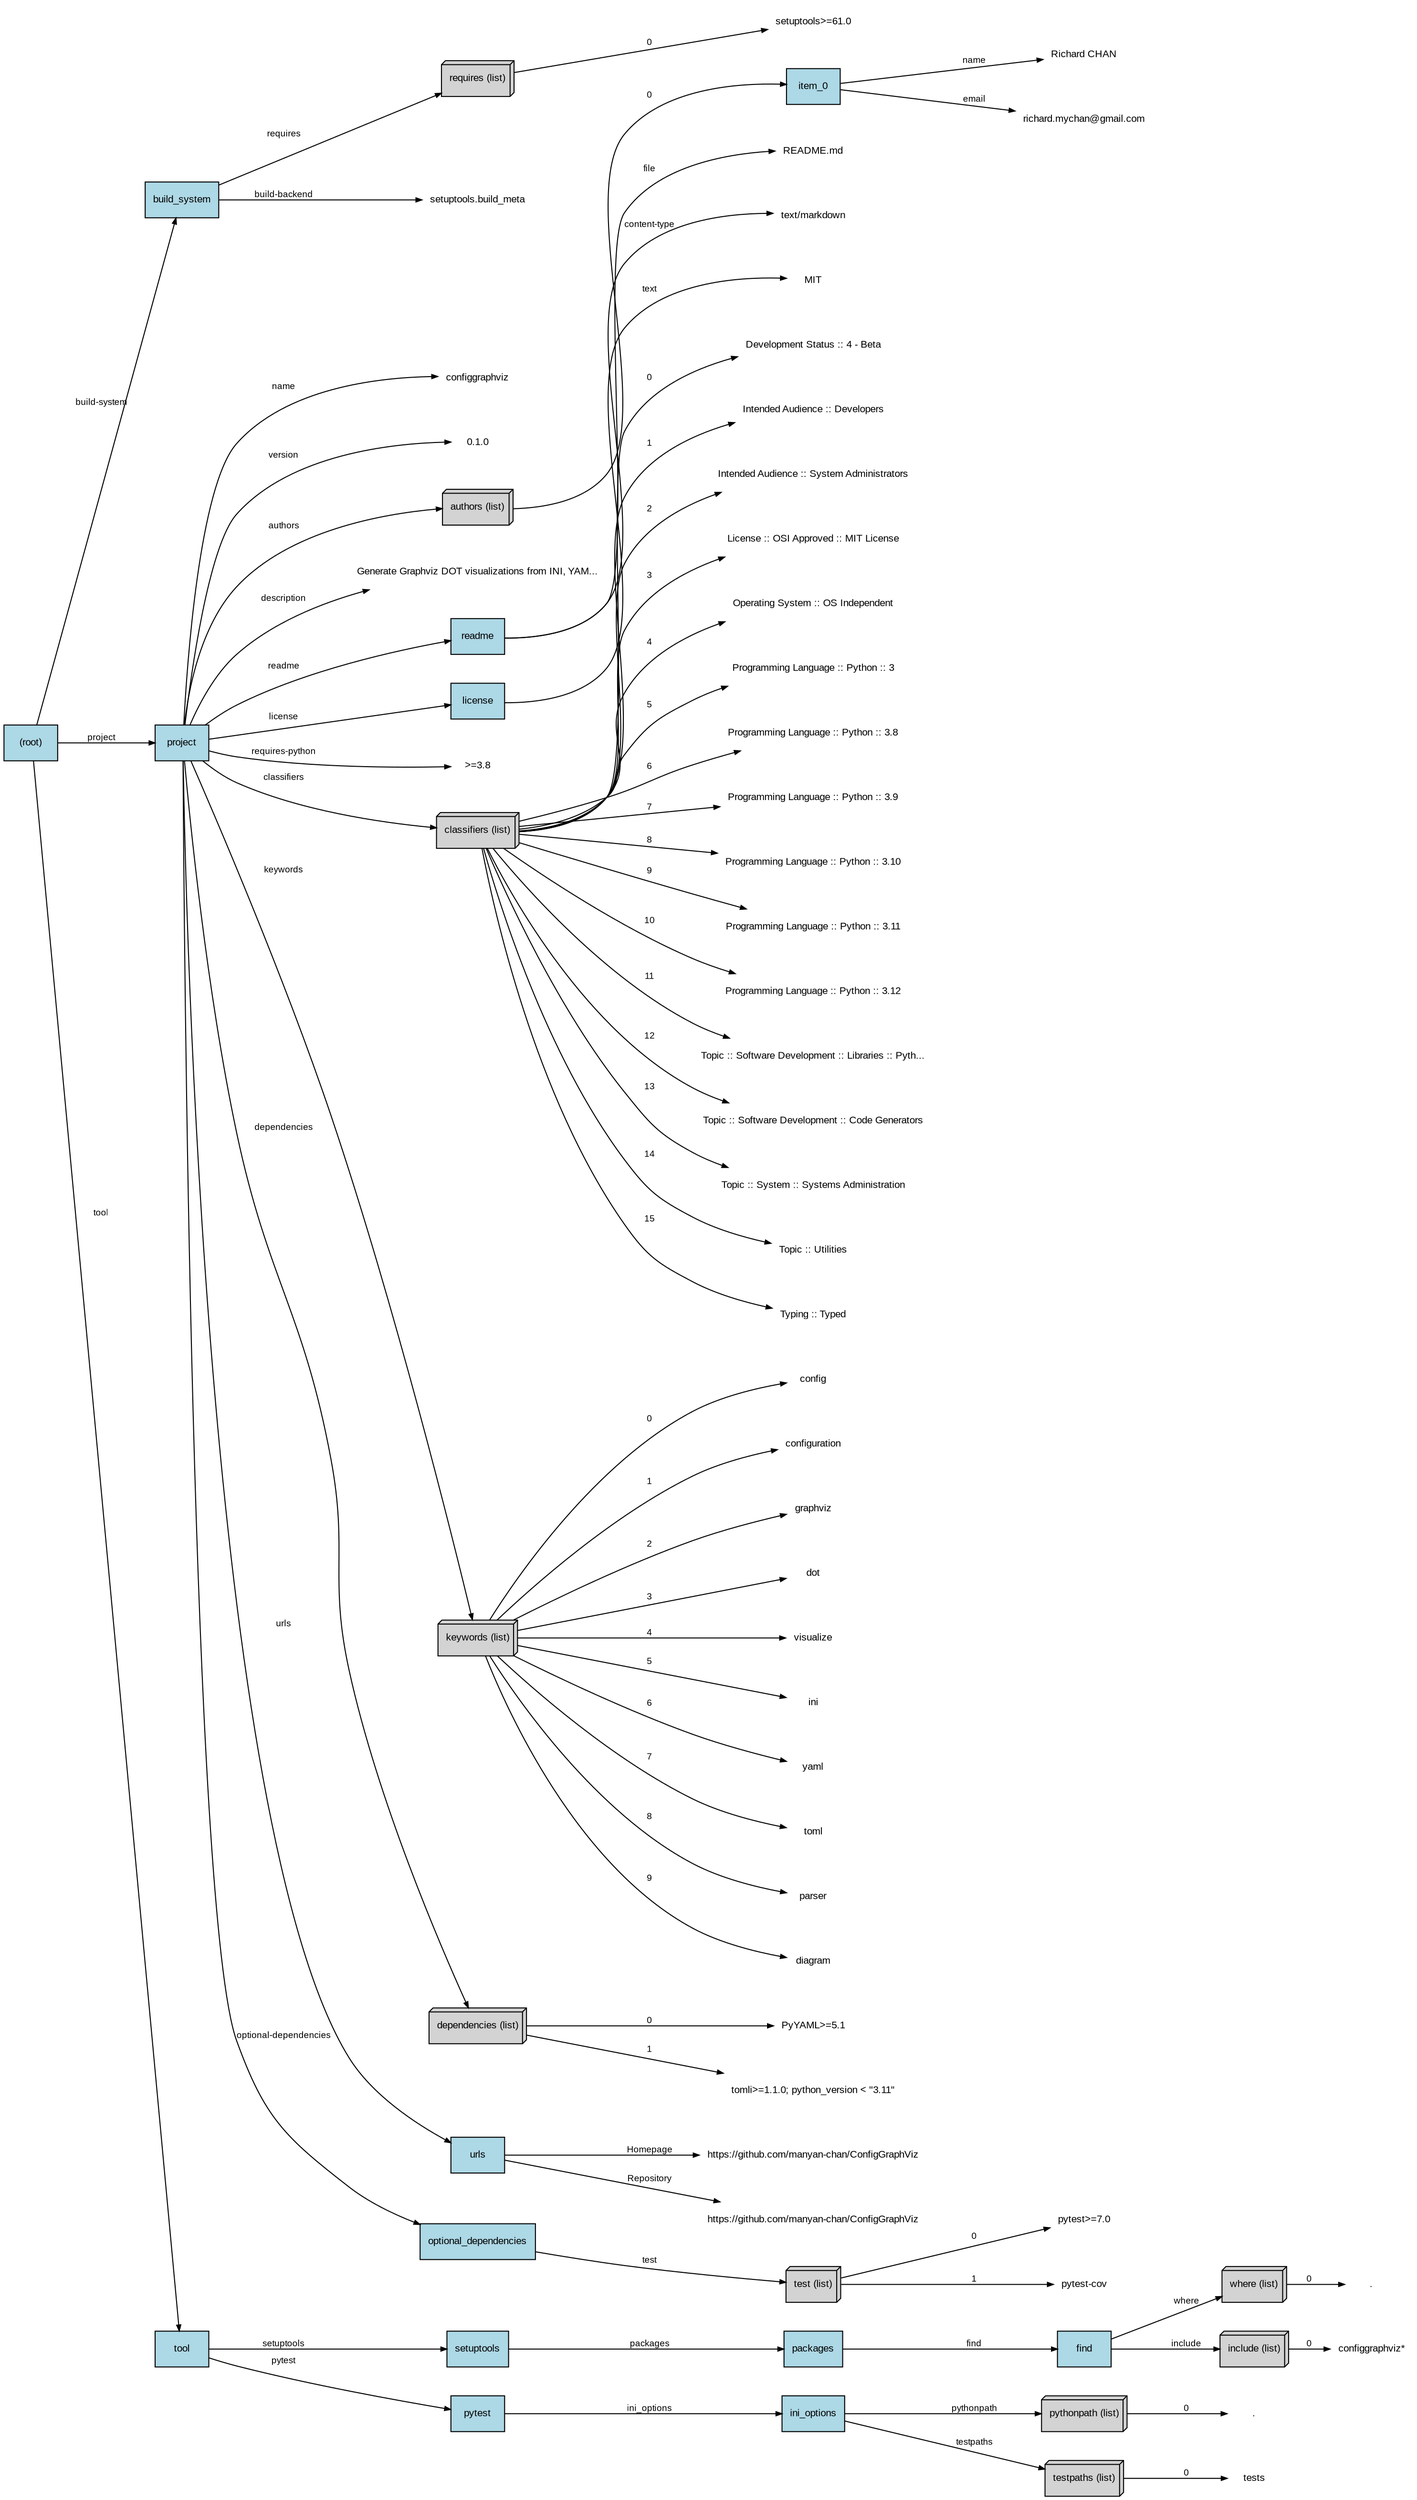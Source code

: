 digraph "pyproject.toml" {
  rankdir=LR; // Rank direction Left to Right
  graph [fontsize=12, fontname="Arial", labeljust=l, ranksep=0.5, nodesep=0.4];
  node [fontsize=10, fontname="Arial"];
  edge [fontsize=9, fontname="Arial", arrowsize=0.6];
  "root" [label="(root)", shape=box, style=filled, fillcolor=lightblue];
  "root__build_system" [label="build_system", shape=box, style=filled, fillcolor=lightblue];
  "root__build_system__requires_list" [label="requires (list)", shape=box3d, style=filled, fillcolor=lightgrey];
  "root__build_system__requires_list__item_0_value" [label="setuptools\>=61.0", shape=plaintext];
  "root__build_system__requires_list" -> "root__build_system__requires_list__item_0_value" [label="0"];
  "root__build_system" -> "root__build_system__requires_list" [label="requires"];
  "root__build_system__build_backend_value" [label="setuptools.build_meta", shape=plaintext];
  "root__build_system" -> "root__build_system__build_backend_value" [label="build-backend"];
  "root" -> "root__build_system" [label="build-system"];
  "root__project" [label="project", shape=box, style=filled, fillcolor=lightblue];
  "root__project__name_value" [label="configgraphviz", shape=plaintext];
  "root__project" -> "root__project__name_value" [label="name"];
  "root__project__version_value" [label="0.1.0", shape=plaintext];
  "root__project" -> "root__project__version_value" [label="version"];
  "root__project__authors_list" [label="authors (list)", shape=box3d, style=filled, fillcolor=lightgrey];
  "root__project__authors_list__item_0" [label="item_0", shape=box, style=filled, fillcolor=lightblue];
  "root__project__authors_list__item_0__name_value" [label="Richard CHAN", shape=plaintext];
  "root__project__authors_list__item_0" -> "root__project__authors_list__item_0__name_value" [label="name"];
  "root__project__authors_list__item_0__email_value" [label="richard.mychan@gmail.com", shape=plaintext];
  "root__project__authors_list__item_0" -> "root__project__authors_list__item_0__email_value" [label="email"];
  "root__project__authors_list" -> "root__project__authors_list__item_0" [label="0"];
  "root__project" -> "root__project__authors_list" [label="authors"];
  "root__project__description_value" [label="Generate Graphviz DOT visualizations from INI, YAM...", shape=plaintext];
  "root__project" -> "root__project__description_value" [label="description"];
  "root__project__readme" [label="readme", shape=box, style=filled, fillcolor=lightblue];
  "root__project__readme__file_value" [label="README.md", shape=plaintext];
  "root__project__readme" -> "root__project__readme__file_value" [label="file"];
  "root__project__readme__content_type_value" [label="text/markdown", shape=plaintext];
  "root__project__readme" -> "root__project__readme__content_type_value" [label="content-type"];
  "root__project" -> "root__project__readme" [label="readme"];
  "root__project__license" [label="license", shape=box, style=filled, fillcolor=lightblue];
  "root__project__license__text_value" [label="MIT", shape=plaintext];
  "root__project__license" -> "root__project__license__text_value" [label="text"];
  "root__project" -> "root__project__license" [label="license"];
  "root__project__requires_python_value" [label="\>=3.8", shape=plaintext];
  "root__project" -> "root__project__requires_python_value" [label="requires-python"];
  "root__project__classifiers_list" [label="classifiers (list)", shape=box3d, style=filled, fillcolor=lightgrey];
  "root__project__classifiers_list__item_0_value" [label="Development Status :: 4 - Beta", shape=plaintext];
  "root__project__classifiers_list" -> "root__project__classifiers_list__item_0_value" [label="0"];
  "root__project__classifiers_list__item_1_value" [label="Intended Audience :: Developers", shape=plaintext];
  "root__project__classifiers_list" -> "root__project__classifiers_list__item_1_value" [label="1"];
  "root__project__classifiers_list__item_2_value" [label="Intended Audience :: System Administrators", shape=plaintext];
  "root__project__classifiers_list" -> "root__project__classifiers_list__item_2_value" [label="2"];
  "root__project__classifiers_list__item_3_value" [label="License :: OSI Approved :: MIT License", shape=plaintext];
  "root__project__classifiers_list" -> "root__project__classifiers_list__item_3_value" [label="3"];
  "root__project__classifiers_list__item_4_value" [label="Operating System :: OS Independent", shape=plaintext];
  "root__project__classifiers_list" -> "root__project__classifiers_list__item_4_value" [label="4"];
  "root__project__classifiers_list__item_5_value" [label="Programming Language :: Python :: 3", shape=plaintext];
  "root__project__classifiers_list" -> "root__project__classifiers_list__item_5_value" [label="5"];
  "root__project__classifiers_list__item_6_value" [label="Programming Language :: Python :: 3.8", shape=plaintext];
  "root__project__classifiers_list" -> "root__project__classifiers_list__item_6_value" [label="6"];
  "root__project__classifiers_list__item_7_value" [label="Programming Language :: Python :: 3.9", shape=plaintext];
  "root__project__classifiers_list" -> "root__project__classifiers_list__item_7_value" [label="7"];
  "root__project__classifiers_list__item_8_value" [label="Programming Language :: Python :: 3.10", shape=plaintext];
  "root__project__classifiers_list" -> "root__project__classifiers_list__item_8_value" [label="8"];
  "root__project__classifiers_list__item_9_value" [label="Programming Language :: Python :: 3.11", shape=plaintext];
  "root__project__classifiers_list" -> "root__project__classifiers_list__item_9_value" [label="9"];
  "root__project__classifiers_list__item_10_value" [label="Programming Language :: Python :: 3.12", shape=plaintext];
  "root__project__classifiers_list" -> "root__project__classifiers_list__item_10_value" [label="10"];
  "root__project__classifiers_list__item_11_value" [label="Topic :: Software Development :: Libraries :: Pyth...", shape=plaintext];
  "root__project__classifiers_list" -> "root__project__classifiers_list__item_11_value" [label="11"];
  "root__project__classifiers_list__item_12_value" [label="Topic :: Software Development :: Code Generators", shape=plaintext];
  "root__project__classifiers_list" -> "root__project__classifiers_list__item_12_value" [label="12"];
  "root__project__classifiers_list__item_13_value" [label="Topic :: System :: Systems Administration", shape=plaintext];
  "root__project__classifiers_list" -> "root__project__classifiers_list__item_13_value" [label="13"];
  "root__project__classifiers_list__item_14_value" [label="Topic :: Utilities", shape=plaintext];
  "root__project__classifiers_list" -> "root__project__classifiers_list__item_14_value" [label="14"];
  "root__project__classifiers_list__item_15_value" [label="Typing :: Typed", shape=plaintext];
  "root__project__classifiers_list" -> "root__project__classifiers_list__item_15_value" [label="15"];
  "root__project" -> "root__project__classifiers_list" [label="classifiers"];
  "root__project__keywords_list" [label="keywords (list)", shape=box3d, style=filled, fillcolor=lightgrey];
  "root__project__keywords_list__item_0_value" [label="config", shape=plaintext];
  "root__project__keywords_list" -> "root__project__keywords_list__item_0_value" [label="0"];
  "root__project__keywords_list__item_1_value" [label="configuration", shape=plaintext];
  "root__project__keywords_list" -> "root__project__keywords_list__item_1_value" [label="1"];
  "root__project__keywords_list__item_2_value" [label="graphviz", shape=plaintext];
  "root__project__keywords_list" -> "root__project__keywords_list__item_2_value" [label="2"];
  "root__project__keywords_list__item_3_value" [label="dot", shape=plaintext];
  "root__project__keywords_list" -> "root__project__keywords_list__item_3_value" [label="3"];
  "root__project__keywords_list__item_4_value" [label="visualize", shape=plaintext];
  "root__project__keywords_list" -> "root__project__keywords_list__item_4_value" [label="4"];
  "root__project__keywords_list__item_5_value" [label="ini", shape=plaintext];
  "root__project__keywords_list" -> "root__project__keywords_list__item_5_value" [label="5"];
  "root__project__keywords_list__item_6_value" [label="yaml", shape=plaintext];
  "root__project__keywords_list" -> "root__project__keywords_list__item_6_value" [label="6"];
  "root__project__keywords_list__item_7_value" [label="toml", shape=plaintext];
  "root__project__keywords_list" -> "root__project__keywords_list__item_7_value" [label="7"];
  "root__project__keywords_list__item_8_value" [label="parser", shape=plaintext];
  "root__project__keywords_list" -> "root__project__keywords_list__item_8_value" [label="8"];
  "root__project__keywords_list__item_9_value" [label="diagram", shape=plaintext];
  "root__project__keywords_list" -> "root__project__keywords_list__item_9_value" [label="9"];
  "root__project" -> "root__project__keywords_list" [label="keywords"];
  "root__project__dependencies_list" [label="dependencies (list)", shape=box3d, style=filled, fillcolor=lightgrey];
  "root__project__dependencies_list__item_0_value" [label="PyYAML\>=5.1", shape=plaintext];
  "root__project__dependencies_list" -> "root__project__dependencies_list__item_0_value" [label="0"];
  "root__project__dependencies_list__item_1_value" [label="tomli\>=1.1.0; python_version \< \"3.11\"", shape=plaintext];
  "root__project__dependencies_list" -> "root__project__dependencies_list__item_1_value" [label="1"];
  "root__project" -> "root__project__dependencies_list" [label="dependencies"];
  "root__project__urls" [label="urls", shape=box, style=filled, fillcolor=lightblue];
  "root__project__urls__Homepage_value" [label="https://github.com/manyan-chan/ConfigGraphViz", shape=plaintext];
  "root__project__urls" -> "root__project__urls__Homepage_value" [label="Homepage"];
  "root__project__urls__Repository_value" [label="https://github.com/manyan-chan/ConfigGraphViz", shape=plaintext];
  "root__project__urls" -> "root__project__urls__Repository_value" [label="Repository"];
  "root__project" -> "root__project__urls" [label="urls"];
  "root__project__optional_dependencies" [label="optional_dependencies", shape=box, style=filled, fillcolor=lightblue];
  "root__project__optional_dependencies__test_list" [label="test (list)", shape=box3d, style=filled, fillcolor=lightgrey];
  "root__project__optional_dependencies__test_list__item_0_value" [label="pytest\>=7.0", shape=plaintext];
  "root__project__optional_dependencies__test_list" -> "root__project__optional_dependencies__test_list__item_0_value" [label="0"];
  "root__project__optional_dependencies__test_list__item_1_value" [label="pytest-cov", shape=plaintext];
  "root__project__optional_dependencies__test_list" -> "root__project__optional_dependencies__test_list__item_1_value" [label="1"];
  "root__project__optional_dependencies" -> "root__project__optional_dependencies__test_list" [label="test"];
  "root__project" -> "root__project__optional_dependencies" [label="optional-dependencies"];
  "root" -> "root__project" [label="project"];
  "root__tool" [label="tool", shape=box, style=filled, fillcolor=lightblue];
  "root__tool__setuptools" [label="setuptools", shape=box, style=filled, fillcolor=lightblue];
  "root__tool__setuptools__packages" [label="packages", shape=box, style=filled, fillcolor=lightblue];
  "root__tool__setuptools__packages__find" [label="find", shape=box, style=filled, fillcolor=lightblue];
  "root__tool__setuptools__packages__find__where_list" [label="where (list)", shape=box3d, style=filled, fillcolor=lightgrey];
  "root__tool__setuptools__packages__find__where_list__item_0_value" [label=".", shape=plaintext];
  "root__tool__setuptools__packages__find__where_list" -> "root__tool__setuptools__packages__find__where_list__item_0_value" [label="0"];
  "root__tool__setuptools__packages__find" -> "root__tool__setuptools__packages__find__where_list" [label="where"];
  "root__tool__setuptools__packages__find__include_list" [label="include (list)", shape=box3d, style=filled, fillcolor=lightgrey];
  "root__tool__setuptools__packages__find__include_list__item_0_value" [label="configgraphviz*", shape=plaintext];
  "root__tool__setuptools__packages__find__include_list" -> "root__tool__setuptools__packages__find__include_list__item_0_value" [label="0"];
  "root__tool__setuptools__packages__find" -> "root__tool__setuptools__packages__find__include_list" [label="include"];
  "root__tool__setuptools__packages" -> "root__tool__setuptools__packages__find" [label="find"];
  "root__tool__setuptools" -> "root__tool__setuptools__packages" [label="packages"];
  "root__tool" -> "root__tool__setuptools" [label="setuptools"];
  "root__tool__pytest" [label="pytest", shape=box, style=filled, fillcolor=lightblue];
  "root__tool__pytest__ini_options" [label="ini_options", shape=box, style=filled, fillcolor=lightblue];
  "root__tool__pytest__ini_options__pythonpath_list" [label="pythonpath (list)", shape=box3d, style=filled, fillcolor=lightgrey];
  "root__tool__pytest__ini_options__pythonpath_list__item_0_value" [label=".", shape=plaintext];
  "root__tool__pytest__ini_options__pythonpath_list" -> "root__tool__pytest__ini_options__pythonpath_list__item_0_value" [label="0"];
  "root__tool__pytest__ini_options" -> "root__tool__pytest__ini_options__pythonpath_list" [label="pythonpath"];
  "root__tool__pytest__ini_options__testpaths_list" [label="testpaths (list)", shape=box3d, style=filled, fillcolor=lightgrey];
  "root__tool__pytest__ini_options__testpaths_list__item_0_value" [label="tests", shape=plaintext];
  "root__tool__pytest__ini_options__testpaths_list" -> "root__tool__pytest__ini_options__testpaths_list__item_0_value" [label="0"];
  "root__tool__pytest__ini_options" -> "root__tool__pytest__ini_options__testpaths_list" [label="testpaths"];
  "root__tool__pytest" -> "root__tool__pytest__ini_options" [label="ini_options"];
  "root__tool" -> "root__tool__pytest" [label="pytest"];
  "root" -> "root__tool" [label="tool"];
}